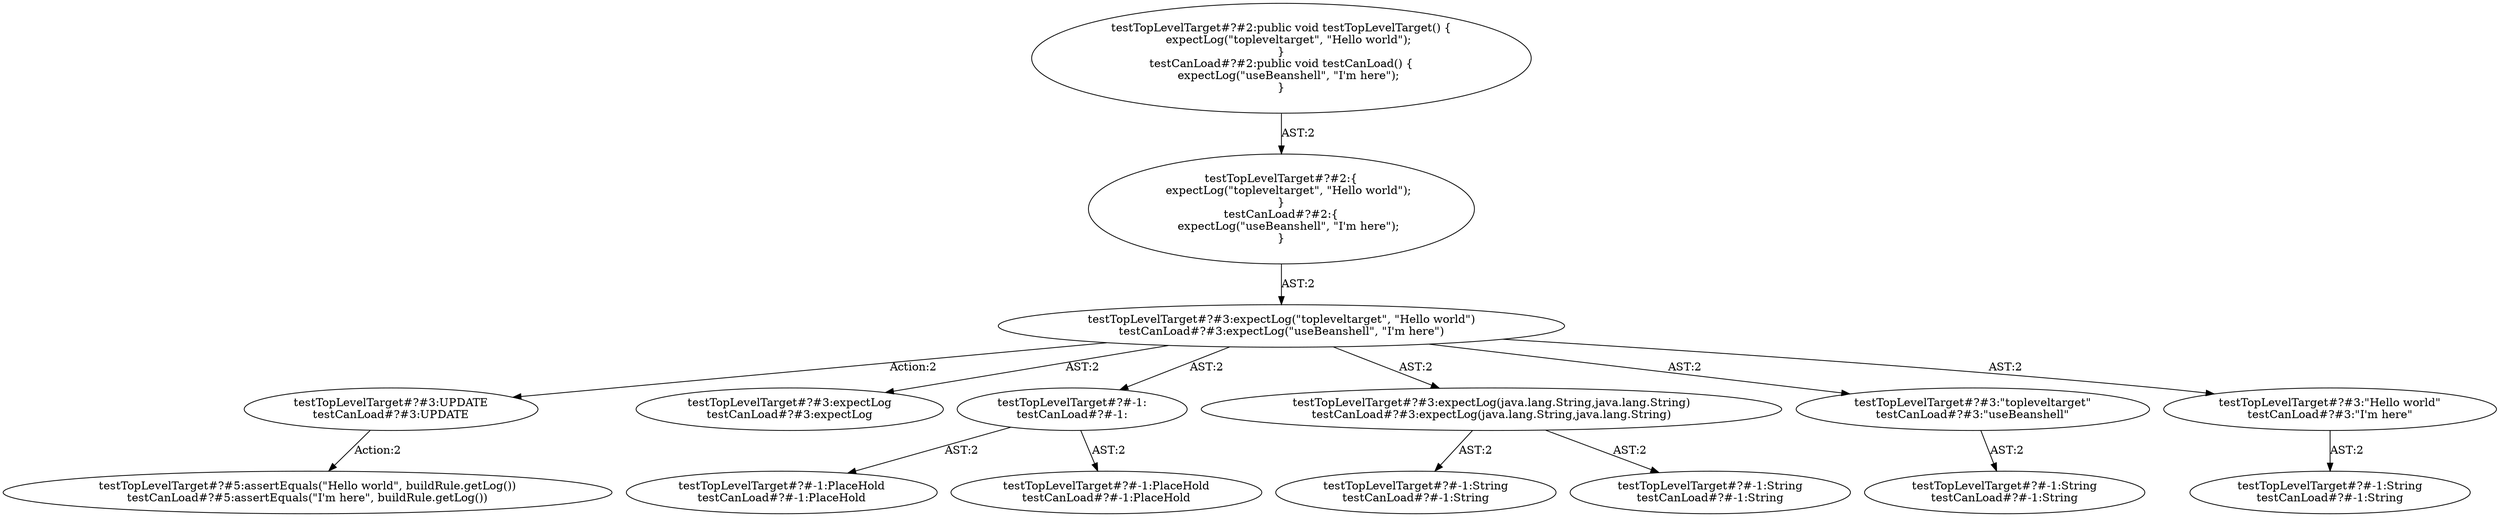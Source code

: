 digraph "Pattern" {
0 [label="testTopLevelTarget#?#3:UPDATE
testCanLoad#?#3:UPDATE" shape=ellipse]
1 [label="testTopLevelTarget#?#3:expectLog(\"topleveltarget\", \"Hello world\")
testCanLoad#?#3:expectLog(\"useBeanshell\", \"I'm here\")" shape=ellipse]
2 [label="testTopLevelTarget#?#2:\{
    expectLog(\"topleveltarget\", \"Hello world\");
\}
testCanLoad#?#2:\{
    expectLog(\"useBeanshell\", \"I'm here\");
\}" shape=ellipse]
3 [label="testTopLevelTarget#?#2:public void testTopLevelTarget() \{
    expectLog(\"topleveltarget\", \"Hello world\");
\}
testCanLoad#?#2:public void testCanLoad() \{
    expectLog(\"useBeanshell\", \"I'm here\");
\}" shape=ellipse]
4 [label="testTopLevelTarget#?#3:expectLog
testCanLoad#?#3:expectLog" shape=ellipse]
5 [label="testTopLevelTarget#?#-1:
testCanLoad#?#-1:" shape=ellipse]
6 [label="testTopLevelTarget#?#-1:PlaceHold
testCanLoad#?#-1:PlaceHold" shape=ellipse]
7 [label="testTopLevelTarget#?#-1:PlaceHold
testCanLoad#?#-1:PlaceHold" shape=ellipse]
8 [label="testTopLevelTarget#?#3:expectLog(java.lang.String,java.lang.String)
testCanLoad#?#3:expectLog(java.lang.String,java.lang.String)" shape=ellipse]
9 [label="testTopLevelTarget#?#-1:String
testCanLoad#?#-1:String" shape=ellipse]
10 [label="testTopLevelTarget#?#-1:String
testCanLoad#?#-1:String" shape=ellipse]
11 [label="testTopLevelTarget#?#3:\"topleveltarget\"
testCanLoad#?#3:\"useBeanshell\"" shape=ellipse]
12 [label="testTopLevelTarget#?#-1:String
testCanLoad#?#-1:String" shape=ellipse]
13 [label="testTopLevelTarget#?#3:\"Hello world\"
testCanLoad#?#3:\"I'm here\"" shape=ellipse]
14 [label="testTopLevelTarget#?#-1:String
testCanLoad#?#-1:String" shape=ellipse]
15 [label="testTopLevelTarget#?#5:assertEquals(\"Hello world\", buildRule.getLog())
testCanLoad#?#5:assertEquals(\"I'm here\", buildRule.getLog())" shape=ellipse]
0 -> 15 [label="Action:2"];
1 -> 0 [label="Action:2"];
1 -> 4 [label="AST:2"];
1 -> 5 [label="AST:2"];
1 -> 8 [label="AST:2"];
1 -> 11 [label="AST:2"];
1 -> 13 [label="AST:2"];
2 -> 1 [label="AST:2"];
3 -> 2 [label="AST:2"];
5 -> 6 [label="AST:2"];
5 -> 7 [label="AST:2"];
8 -> 9 [label="AST:2"];
8 -> 10 [label="AST:2"];
11 -> 12 [label="AST:2"];
13 -> 14 [label="AST:2"];
}